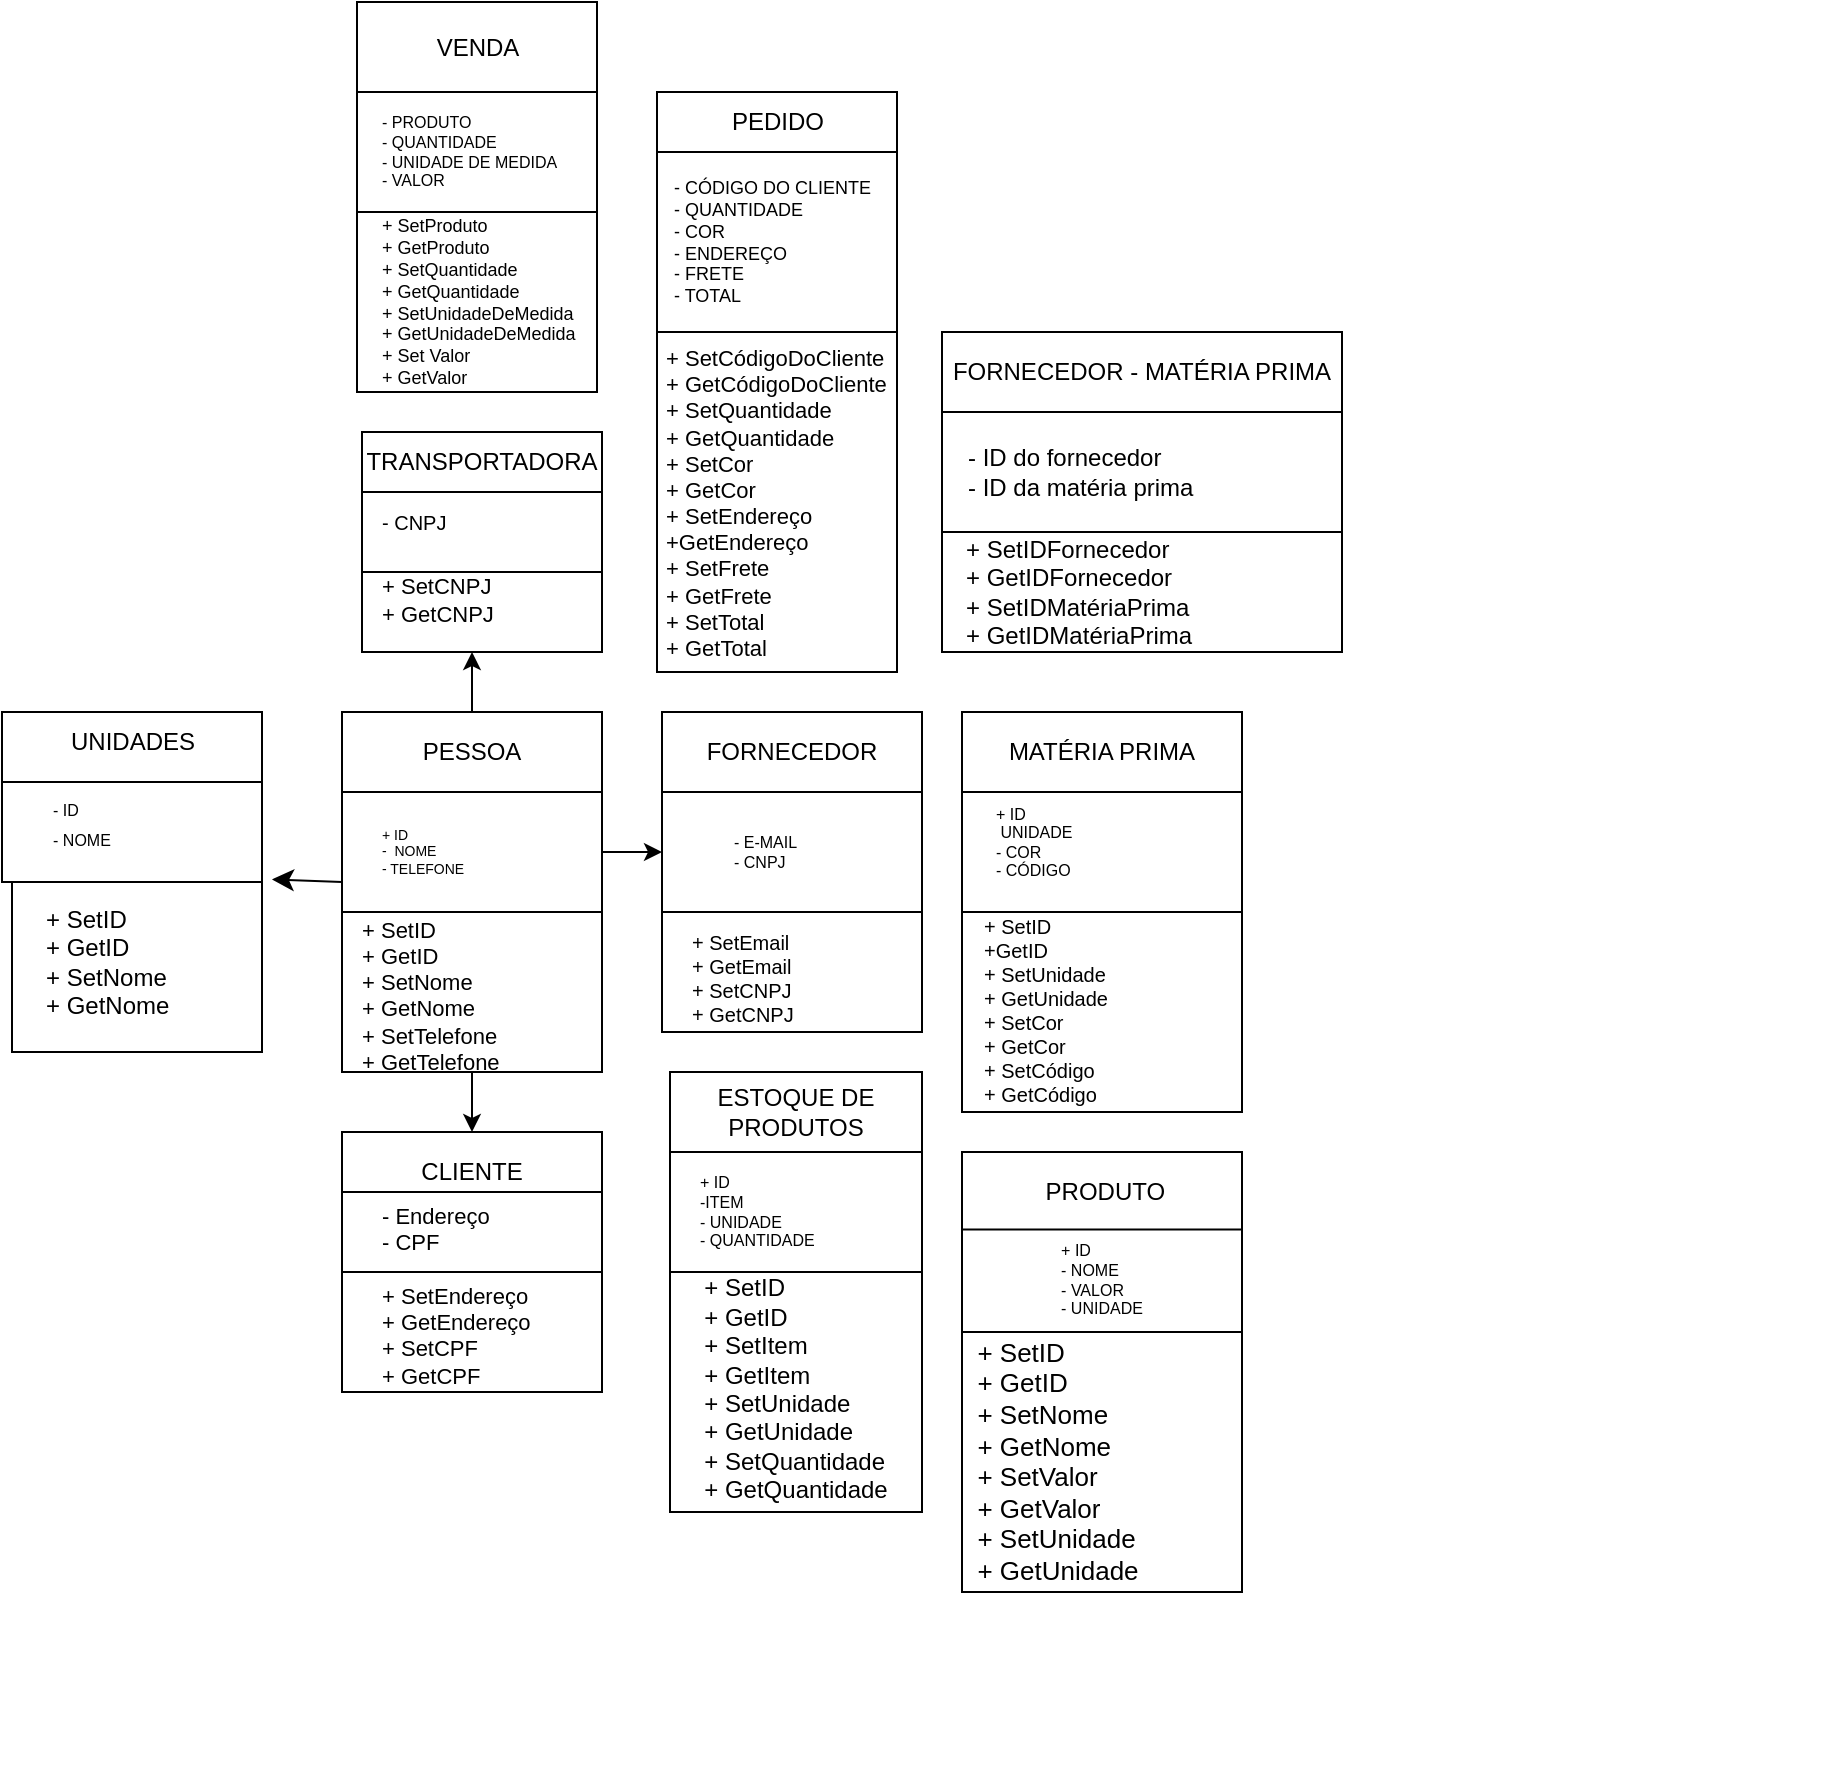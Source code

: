 <mxfile version="24.7.1" type="device" pages="2">
  <diagram name="Página-1" id="2aVtxD48sr5Gl6SGyFz3">
    <mxGraphModel dx="2261" dy="1991" grid="1" gridSize="10" guides="1" tooltips="1" connect="1" arrows="1" fold="1" page="1" pageScale="1" pageWidth="827" pageHeight="1169" math="0" shadow="0">
      <root>
        <mxCell id="0" />
        <mxCell id="1" parent="0" />
        <mxCell id="dLJQcsunNO43MkUtJGml-1" value="CLIENTE" style="rounded=0;whiteSpace=wrap;html=1;" parent="1" vertex="1">
          <mxGeometry x="160" y="230" width="130" height="40" as="geometry" />
        </mxCell>
        <mxCell id="dLJQcsunNO43MkUtJGml-2" value="" style="rounded=0;whiteSpace=wrap;html=1;" parent="1" vertex="1">
          <mxGeometry x="160" y="260" width="130" height="60" as="geometry" />
        </mxCell>
        <mxCell id="dLJQcsunNO43MkUtJGml-4" value="" style="rounded=0;whiteSpace=wrap;html=1;" parent="1" vertex="1">
          <mxGeometry x="160" y="300" width="130" height="60" as="geometry" />
        </mxCell>
        <mxCell id="dLJQcsunNO43MkUtJGml-5" value="&lt;font style=&quot;font-size: 11px;&quot;&gt;- Endereço&lt;/font&gt;&lt;div style=&quot;font-size: 11px;&quot;&gt;&lt;font style=&quot;font-size: 11px;&quot;&gt;- CPF&lt;br style=&quot;font-size: 11px;&quot;&gt;&lt;/font&gt;&lt;div style=&quot;font-size: 11px;&quot;&gt;&lt;br style=&quot;font-size: 11px;&quot;&gt;&lt;/div&gt;&lt;/div&gt;" style="text;html=1;align=left;verticalAlign=middle;whiteSpace=wrap;rounded=0;fontSize=11;" parent="1" vertex="1">
          <mxGeometry x="177.5" y="270" width="60" height="30" as="geometry" />
        </mxCell>
        <mxCell id="F84vp8WfhAVc3F-3w0_t-26" value="" style="edgeStyle=orthogonalEdgeStyle;rounded=0;orthogonalLoop=1;jettySize=auto;html=1;" parent="1" source="F84vp8WfhAVc3F-3w0_t-18" target="F84vp8WfhAVc3F-3w0_t-23" edge="1">
          <mxGeometry relative="1" as="geometry" />
        </mxCell>
        <mxCell id="dLJQcsunNO43MkUtJGml-7" value="PESSOA" style="rounded=0;whiteSpace=wrap;html=1;" parent="1" vertex="1">
          <mxGeometry x="160" y="20" width="130" height="40" as="geometry" />
        </mxCell>
        <mxCell id="dLJQcsunNO43MkUtJGml-22" value="" style="edgeStyle=orthogonalEdgeStyle;rounded=0;orthogonalLoop=1;jettySize=auto;html=1;entryX=0;entryY=0.5;entryDx=0;entryDy=0;" parent="1" source="dLJQcsunNO43MkUtJGml-8" target="dLJQcsunNO43MkUtJGml-18" edge="1">
          <mxGeometry relative="1" as="geometry" />
        </mxCell>
        <mxCell id="2LH1K9SQP6LhRhXrxwPC-3" value="" style="edgeStyle=none;curved=1;rounded=0;orthogonalLoop=1;jettySize=auto;html=1;fontSize=12;startSize=8;endSize=8;exitX=0;exitY=0.75;exitDx=0;exitDy=0;" edge="1" parent="1" source="dLJQcsunNO43MkUtJGml-8">
          <mxGeometry relative="1" as="geometry">
            <mxPoint x="165" y="89.996" as="sourcePoint" />
            <mxPoint x="125" y="103.71" as="targetPoint" />
          </mxGeometry>
        </mxCell>
        <mxCell id="dLJQcsunNO43MkUtJGml-8" value="" style="rounded=0;whiteSpace=wrap;html=1;" parent="1" vertex="1">
          <mxGeometry x="160" y="60" width="130" height="60" as="geometry" />
        </mxCell>
        <mxCell id="dLJQcsunNO43MkUtJGml-13" value="" style="edgeStyle=orthogonalEdgeStyle;rounded=0;orthogonalLoop=1;jettySize=auto;html=1;entryX=0.5;entryY=0;entryDx=0;entryDy=0;" parent="1" source="dLJQcsunNO43MkUtJGml-9" target="dLJQcsunNO43MkUtJGml-1" edge="1">
          <mxGeometry relative="1" as="geometry" />
        </mxCell>
        <mxCell id="dLJQcsunNO43MkUtJGml-9" value="" style="rounded=0;whiteSpace=wrap;html=1;" parent="1" vertex="1">
          <mxGeometry x="160" y="120" width="130" height="80" as="geometry" />
        </mxCell>
        <mxCell id="dLJQcsunNO43MkUtJGml-10" value="&lt;div style=&quot;font-size: 7px;&quot;&gt;&lt;div style=&quot;font-size: 7px;&quot;&gt;&lt;font style=&quot;font-size: 7px;&quot;&gt;+ ID&lt;/font&gt;&lt;/div&gt;&lt;div style=&quot;font-size: 7px;&quot;&gt;&lt;font style=&quot;font-size: 7px;&quot;&gt;-&amp;nbsp; NOME&lt;/font&gt;&lt;/div&gt;&lt;/div&gt;&lt;div style=&quot;font-size: 7px;&quot;&gt;&lt;font style=&quot;font-size: 7px;&quot;&gt;- TELEFONE&lt;/font&gt;&lt;/div&gt;" style="text;html=1;align=left;verticalAlign=middle;whiteSpace=wrap;rounded=0;fontSize=7;" parent="1" vertex="1">
          <mxGeometry x="177.5" y="75" width="60" height="30" as="geometry" />
        </mxCell>
        <mxCell id="dLJQcsunNO43MkUtJGml-14" value="&lt;div style=&quot;font-size: 11px;&quot;&gt;+ SetID&lt;/div&gt;&lt;div style=&quot;font-size: 11px;&quot;&gt;+ GetID&lt;/div&gt;&lt;div style=&quot;font-size: 11px;&quot;&gt;+ SetNome&lt;div&gt;+ GetNome&lt;/div&gt;&lt;div&gt;+ SetTelefone&lt;/div&gt;&lt;div&gt;+ GetTelefone&lt;/div&gt;&lt;div&gt;&lt;br&gt;&lt;/div&gt;&lt;div&gt;&lt;br&gt;&lt;/div&gt;&lt;/div&gt;" style="text;html=1;align=left;verticalAlign=middle;whiteSpace=wrap;rounded=0;fontSize=10;" parent="1" vertex="1">
          <mxGeometry x="167.5" y="160" width="105" height="30" as="geometry" />
        </mxCell>
        <mxCell id="dLJQcsunNO43MkUtJGml-16" value="&lt;div style=&quot;font-size: 11px;&quot;&gt;+ SetEndereço&lt;div&gt;+ GetEndereço&lt;/div&gt;&lt;div&gt;&lt;span style=&quot;background-color: initial;&quot;&gt;+ SetCPF&lt;/span&gt;&lt;/div&gt;&lt;div&gt;&lt;span style=&quot;background-color: initial;&quot;&gt;+ GetCPF&lt;/span&gt;&lt;/div&gt;&lt;div&gt;&lt;br&gt;&lt;/div&gt;&lt;div&gt;&lt;br&gt;&lt;/div&gt;&lt;/div&gt;" style="text;html=1;align=left;verticalAlign=middle;whiteSpace=wrap;rounded=0;fontSize=10;" parent="1" vertex="1">
          <mxGeometry x="177.5" y="330" width="105" height="30" as="geometry" />
        </mxCell>
        <mxCell id="dLJQcsunNO43MkUtJGml-17" value="FORNECEDOR" style="rounded=0;whiteSpace=wrap;html=1;" parent="1" vertex="1">
          <mxGeometry x="320" y="20" width="130" height="40" as="geometry" />
        </mxCell>
        <mxCell id="dLJQcsunNO43MkUtJGml-18" value="" style="rounded=0;whiteSpace=wrap;html=1;" parent="1" vertex="1">
          <mxGeometry x="320" y="60" width="130" height="60" as="geometry" />
        </mxCell>
        <mxCell id="dLJQcsunNO43MkUtJGml-19" value="" style="rounded=0;whiteSpace=wrap;html=1;" parent="1" vertex="1">
          <mxGeometry x="320" y="120" width="130" height="60" as="geometry" />
        </mxCell>
        <mxCell id="dLJQcsunNO43MkUtJGml-23" value="&lt;div&gt;&lt;br&gt;&lt;/div&gt;&lt;div&gt;&lt;span style=&quot;background-color: initial;&quot;&gt;- E-MAIL&lt;/span&gt;&lt;br&gt;&lt;/div&gt;&lt;div&gt;- CNPJ&lt;br&gt;&lt;div style=&quot;font-size: 8px;&quot;&gt;&lt;br style=&quot;font-size: 8px;&quot;&gt;&lt;/div&gt;&lt;/div&gt;" style="text;html=1;align=left;verticalAlign=middle;whiteSpace=wrap;rounded=0;fontSize=8;" parent="1" vertex="1">
          <mxGeometry x="354" y="75" width="60" height="30" as="geometry" />
        </mxCell>
        <mxCell id="dLJQcsunNO43MkUtJGml-24" value="&lt;div style=&quot;font-size: 10px;&quot;&gt;+ SetEmail&lt;div&gt;+ GetEmail&lt;/div&gt;&lt;div&gt;&lt;span style=&quot;background-color: initial;&quot;&gt;+ SetCNPJ&lt;/span&gt;&lt;/div&gt;&lt;div&gt;&lt;span style=&quot;background-color: initial;&quot;&gt;+ GetCNPJ&lt;/span&gt;&lt;/div&gt;&lt;div&gt;&lt;br&gt;&lt;/div&gt;&lt;div&gt;&lt;br&gt;&lt;/div&gt;&lt;/div&gt;" style="text;html=1;align=left;verticalAlign=middle;whiteSpace=wrap;rounded=0;fontSize=10;" parent="1" vertex="1">
          <mxGeometry x="332.5" y="150" width="105" height="30" as="geometry" />
        </mxCell>
        <mxCell id="dLJQcsunNO43MkUtJGml-26" value="MATÉRIA PRIMA" style="rounded=0;whiteSpace=wrap;html=1;" parent="1" vertex="1">
          <mxGeometry x="470" y="20" width="140" height="40" as="geometry" />
        </mxCell>
        <mxCell id="dLJQcsunNO43MkUtJGml-27" value="" style="rounded=0;whiteSpace=wrap;html=1;" parent="1" vertex="1">
          <mxGeometry x="470" y="60" width="140" height="60" as="geometry" />
        </mxCell>
        <mxCell id="dLJQcsunNO43MkUtJGml-28" value="" style="rounded=0;whiteSpace=wrap;html=1;" parent="1" vertex="1">
          <mxGeometry x="470" y="120" width="140" height="100" as="geometry" />
        </mxCell>
        <mxCell id="dLJQcsunNO43MkUtJGml-30" value="+ ID&lt;div&gt;&amp;nbsp;UNIDADE&lt;div&gt;- COR&lt;/div&gt;&lt;div&gt;- CÓDIGO&lt;br&gt;&lt;div style=&quot;font-size: 8px;&quot;&gt;&lt;br style=&quot;font-size: 8px;&quot;&gt;&lt;/div&gt;&lt;/div&gt;&lt;/div&gt;" style="text;html=1;align=left;verticalAlign=middle;whiteSpace=wrap;rounded=0;fontSize=8;" parent="1" vertex="1">
          <mxGeometry x="485" y="75" width="60" height="30" as="geometry" />
        </mxCell>
        <mxCell id="dLJQcsunNO43MkUtJGml-31" value="&lt;div style=&quot;&quot;&gt;+ SetID&lt;/div&gt;&lt;div style=&quot;&quot;&gt;+GetID&lt;/div&gt;&lt;div style=&quot;&quot;&gt;+ SetUnidade&lt;div style=&quot;&quot;&gt;+ GetUnidade&lt;/div&gt;&lt;div style=&quot;&quot;&gt;&lt;span style=&quot;background-color: initial;&quot;&gt;+ SetCor&lt;/span&gt;&lt;/div&gt;&lt;div style=&quot;&quot;&gt;&lt;span style=&quot;background-color: initial;&quot;&gt;+ GetCor&lt;/span&gt;&lt;/div&gt;&lt;div style=&quot;&quot;&gt;&lt;span style=&quot;background-color: initial;&quot;&gt;+ SetCódigo&lt;/span&gt;&lt;/div&gt;&lt;div style=&quot;&quot;&gt;&lt;span style=&quot;background-color: initial;&quot;&gt;+ GetCódigo&lt;/span&gt;&lt;/div&gt;&lt;div style=&quot;&quot;&gt;&lt;br style=&quot;&quot;&gt;&lt;/div&gt;&lt;/div&gt;" style="text;html=1;align=left;verticalAlign=middle;whiteSpace=wrap;rounded=0;fontSize=10;" parent="1" vertex="1">
          <mxGeometry x="478.75" y="165" width="122.5" height="20" as="geometry" />
        </mxCell>
        <mxCell id="dLJQcsunNO43MkUtJGml-32" value="ESTOQUE DE PRODUTOS" style="rounded=0;whiteSpace=wrap;html=1;" parent="1" vertex="1">
          <mxGeometry x="324" y="200" width="126" height="40" as="geometry" />
        </mxCell>
        <mxCell id="dLJQcsunNO43MkUtJGml-34" value="" style="rounded=0;whiteSpace=wrap;html=1;" parent="1" vertex="1">
          <mxGeometry x="324" y="240" width="126" height="60" as="geometry" />
        </mxCell>
        <mxCell id="dLJQcsunNO43MkUtJGml-36" value="&lt;div style=&quot;&quot;&gt;&lt;font style=&quot;font-size: 8px;&quot;&gt;+ ID&lt;/font&gt;&lt;/div&gt;&lt;div style=&quot;&quot;&gt;&lt;font style=&quot;font-size: 8px;&quot;&gt;-&lt;span style=&quot;background-color: initial;&quot;&gt;ITEM&lt;/span&gt;&lt;/font&gt;&lt;/div&gt;&lt;div style=&quot;&quot;&gt;&lt;font style=&quot;font-size: 8px;&quot;&gt;-&lt;span style=&quot;background-color: initial;&quot;&gt;&amp;nbsp;UNIDADE&lt;/span&gt;&lt;/font&gt;&lt;/div&gt;&lt;div style=&quot;&quot;&gt;&lt;div style=&quot;&quot;&gt;&lt;font style=&quot;font-size: 8px;&quot;&gt;- QUANTIDADE&lt;/font&gt;&lt;/div&gt;&lt;/div&gt;" style="text;html=1;align=left;verticalAlign=middle;whiteSpace=wrap;rounded=0;fontSize=8;" parent="1" vertex="1">
          <mxGeometry x="337" y="201.25" width="64" height="137.5" as="geometry" />
        </mxCell>
        <mxCell id="dLJQcsunNO43MkUtJGml-37" value="&lt;div style=&quot;text-align: left;&quot;&gt;&lt;br&gt;&lt;/div&gt;" style="rounded=0;whiteSpace=wrap;html=1;" parent="1" vertex="1">
          <mxGeometry x="324" y="300" width="126" height="120" as="geometry" />
        </mxCell>
        <mxCell id="9ucrw6PBnXJ4YIovf_b4-1" value="&amp;nbsp;PRODUTO" style="rounded=0;whiteSpace=wrap;html=1;" parent="1" vertex="1">
          <mxGeometry x="470" y="240" width="140" height="40" as="geometry" />
        </mxCell>
        <mxCell id="9ucrw6PBnXJ4YIovf_b4-2" value="&lt;div style=&quot;font-size: 8px; text-align: left;&quot;&gt;+ ID&lt;/div&gt;&lt;div style=&quot;font-size: 8px; text-align: left;&quot;&gt;- NOME&lt;/div&gt;&lt;div style=&quot;font-size: 8px; text-align: left;&quot;&gt;-&lt;span style=&quot;background-color: initial;&quot;&gt;&amp;nbsp;VALOR&lt;/span&gt;&lt;/div&gt;&lt;div style=&quot;font-size: 8px; text-align: left;&quot;&gt;- UNIDADE&lt;/div&gt;" style="rounded=0;whiteSpace=wrap;html=1;" parent="1" vertex="1">
          <mxGeometry x="470" y="278.75" width="140" height="51.25" as="geometry" />
        </mxCell>
        <mxCell id="9ucrw6PBnXJ4YIovf_b4-3" value="&lt;div style=&quot;forced-color-adjust: none;&quot;&gt;&lt;br&gt;&lt;/div&gt;" style="rounded=0;whiteSpace=wrap;html=1;align=left;" parent="1" vertex="1">
          <mxGeometry x="760" y="380" width="140" as="geometry" />
        </mxCell>
        <mxCell id="9ucrw6PBnXJ4YIovf_b4-4" value="" style="rounded=0;whiteSpace=wrap;html=1;" parent="1" vertex="1">
          <mxGeometry x="470" y="330" width="140" height="130" as="geometry" />
        </mxCell>
        <mxCell id="9ucrw6PBnXJ4YIovf_b4-5" value="&lt;div style=&quot;text-align: left;&quot;&gt;&lt;br&gt;&lt;/div&gt;" style="text;html=1;align=center;verticalAlign=middle;whiteSpace=wrap;rounded=0;" parent="1" vertex="1">
          <mxGeometry x="750" y="330" width="70" height="30" as="geometry" />
        </mxCell>
        <mxCell id="F84vp8WfhAVc3F-3w0_t-1" value="" style="rounded=0;whiteSpace=wrap;html=1;" parent="1" vertex="1">
          <mxGeometry x="-10" y="20" width="130" height="40" as="geometry" />
        </mxCell>
        <mxCell id="F84vp8WfhAVc3F-3w0_t-2" value="&lt;font style=&quot;vertical-align: inherit;&quot;&gt;&lt;font style=&quot;vertical-align: inherit;&quot;&gt;&lt;font style=&quot;vertical-align: inherit;&quot;&gt;&lt;font style=&quot;vertical-align: inherit;&quot;&gt;UNIDADES&lt;/font&gt;&lt;/font&gt;&lt;/font&gt;&lt;/font&gt;" style="text;html=1;align=center;verticalAlign=middle;resizable=0;points=[];autosize=1;strokeColor=none;fillColor=none;" parent="1" vertex="1">
          <mxGeometry x="10" y="20" width="90" height="30" as="geometry" />
        </mxCell>
        <mxCell id="F84vp8WfhAVc3F-3w0_t-44" value="" style="edgeStyle=orthogonalEdgeStyle;rounded=0;orthogonalLoop=1;jettySize=auto;html=1;" parent="1" source="F84vp8WfhAVc3F-3w0_t-3" target="F84vp8WfhAVc3F-3w0_t-6" edge="1">
          <mxGeometry relative="1" as="geometry" />
        </mxCell>
        <mxCell id="F84vp8WfhAVc3F-3w0_t-3" value="" style="rounded=0;whiteSpace=wrap;html=1;" parent="1" vertex="1">
          <mxGeometry x="-10" y="55" width="130" height="50" as="geometry" />
        </mxCell>
        <mxCell id="F84vp8WfhAVc3F-3w0_t-4" value="&lt;div style=&quot;text-align: left;&quot;&gt;&lt;span style=&quot;font-size: 8px; background-color: initial;&quot;&gt;- ID&lt;/span&gt;&lt;/div&gt;&lt;div style=&quot;text-align: left;&quot;&gt;&lt;span style=&quot;background-color: initial; font-size: 8px;&quot;&gt;- NOME&lt;/span&gt;&lt;/div&gt;" style="text;html=1;align=center;verticalAlign=middle;whiteSpace=wrap;rounded=0;" parent="1" vertex="1">
          <mxGeometry y="60" width="60" height="30" as="geometry" />
        </mxCell>
        <mxCell id="F84vp8WfhAVc3F-3w0_t-5" value="" style="rounded=0;whiteSpace=wrap;html=1;direction=south;" parent="1" vertex="1">
          <mxGeometry x="-5" y="105" width="125" height="85" as="geometry" />
        </mxCell>
        <mxCell id="F84vp8WfhAVc3F-3w0_t-6" value="+ SetID&lt;div&gt;+ GetID&lt;/div&gt;&lt;div&gt;+ SetNome&lt;div&gt;+ GetNome&lt;/div&gt;&lt;/div&gt;" style="text;html=1;align=left;verticalAlign=middle;whiteSpace=wrap;rounded=0;" parent="1" vertex="1">
          <mxGeometry x="10" y="130" width="90" height="30" as="geometry" />
        </mxCell>
        <mxCell id="F84vp8WfhAVc3F-3w0_t-7" value="VENDA" style="rounded=0;whiteSpace=wrap;html=1;" parent="1" vertex="1">
          <mxGeometry x="167.5" y="-335" width="120" height="45" as="geometry" />
        </mxCell>
        <mxCell id="F84vp8WfhAVc3F-3w0_t-8" value="" style="rounded=0;whiteSpace=wrap;html=1;" parent="1" vertex="1">
          <mxGeometry x="167.5" y="-290" width="120" height="60" as="geometry" />
        </mxCell>
        <mxCell id="F84vp8WfhAVc3F-3w0_t-9" value="&lt;font style=&quot;font-size: 8px;&quot;&gt;- PRODUTO&lt;/font&gt;&lt;div style=&quot;font-size: 8px;&quot;&gt;&lt;font style=&quot;font-size: 8px;&quot;&gt;- QUANTIDADE&lt;/font&gt;&lt;/div&gt;&lt;div style=&quot;font-size: 8px;&quot;&gt;&lt;font style=&quot;font-size: 8px;&quot;&gt;- UNIDADE DE MEDIDA&lt;/font&gt;&lt;/div&gt;&lt;div style=&quot;font-size: 8px;&quot;&gt;&lt;font style=&quot;font-size: 8px;&quot;&gt;- VALOR&lt;/font&gt;&lt;/div&gt;" style="text;html=1;align=left;verticalAlign=middle;whiteSpace=wrap;rounded=0;fontSize=8;" parent="1" vertex="1">
          <mxGeometry x="177.5" y="-275" width="90" height="30" as="geometry" />
        </mxCell>
        <mxCell id="F84vp8WfhAVc3F-3w0_t-10" value="" style="rounded=0;whiteSpace=wrap;html=1;" parent="1" vertex="1">
          <mxGeometry x="167.5" y="-230" width="120" height="90" as="geometry" />
        </mxCell>
        <mxCell id="F84vp8WfhAVc3F-3w0_t-11" value="&lt;font style=&quot;font-size: 9px;&quot;&gt;+ SetProduto&lt;/font&gt;&lt;div style=&quot;font-size: 9px;&quot;&gt;&lt;font style=&quot;font-size: 9px;&quot;&gt;+ GetProduto&lt;/font&gt;&lt;/div&gt;&lt;div style=&quot;font-size: 9px;&quot;&gt;&lt;font style=&quot;font-size: 9px;&quot;&gt;+ SetQuantidade&lt;/font&gt;&lt;/div&gt;&lt;div style=&quot;font-size: 9px;&quot;&gt;&lt;font style=&quot;font-size: 9px;&quot;&gt;+ GetQuantidade&lt;/font&gt;&lt;/div&gt;&lt;div style=&quot;font-size: 9px;&quot;&gt;&lt;font style=&quot;font-size: 9px;&quot;&gt;+ SetUnidadeDeMedida&lt;/font&gt;&lt;/div&gt;&lt;div style=&quot;font-size: 9px;&quot;&gt;&lt;font style=&quot;font-size: 9px;&quot;&gt;+ GetUnidadeDeMedida&lt;/font&gt;&lt;/div&gt;&lt;div style=&quot;font-size: 9px;&quot;&gt;&lt;font style=&quot;font-size: 9px;&quot;&gt;+ Set Valor&lt;/font&gt;&lt;/div&gt;&lt;div style=&quot;font-size: 9px;&quot;&gt;&lt;font style=&quot;font-size: 9px;&quot;&gt;+ GetValor&lt;/font&gt;&lt;/div&gt;" style="text;html=1;align=left;verticalAlign=middle;whiteSpace=wrap;rounded=0;fontSize=9;" parent="1" vertex="1">
          <mxGeometry x="177.5" y="-190" width="105" height="10" as="geometry" />
        </mxCell>
        <mxCell id="F84vp8WfhAVc3F-3w0_t-23" value="" style="rounded=0;whiteSpace=wrap;html=1;" parent="1" vertex="1">
          <mxGeometry x="170" y="-90" width="120" height="40" as="geometry" />
        </mxCell>
        <mxCell id="F84vp8WfhAVc3F-3w0_t-24" value="" style="rounded=0;whiteSpace=wrap;html=1;" parent="1" vertex="1">
          <mxGeometry x="170" y="-120" width="120" height="30" as="geometry" />
        </mxCell>
        <mxCell id="F84vp8WfhAVc3F-3w0_t-25" value="TRANSPORTADORA" style="text;html=1;align=center;verticalAlign=middle;whiteSpace=wrap;rounded=0;" parent="1" vertex="1">
          <mxGeometry x="200" y="-120" width="60" height="30" as="geometry" />
        </mxCell>
        <mxCell id="F84vp8WfhAVc3F-3w0_t-27" value="" style="edgeStyle=orthogonalEdgeStyle;rounded=0;orthogonalLoop=1;jettySize=auto;html=1;" parent="1" source="dLJQcsunNO43MkUtJGml-7" target="F84vp8WfhAVc3F-3w0_t-18" edge="1">
          <mxGeometry relative="1" as="geometry">
            <mxPoint x="225" y="20" as="sourcePoint" />
            <mxPoint x="230" y="-80" as="targetPoint" />
            <Array as="points">
              <mxPoint x="225" y="-10" />
              <mxPoint x="225" y="-10" />
            </Array>
          </mxGeometry>
        </mxCell>
        <mxCell id="F84vp8WfhAVc3F-3w0_t-18" value="" style="rounded=0;whiteSpace=wrap;html=1;" parent="1" vertex="1">
          <mxGeometry x="170" y="-50" width="120" height="40" as="geometry" />
        </mxCell>
        <mxCell id="F84vp8WfhAVc3F-3w0_t-28" value="- CNPJ" style="text;html=1;align=left;verticalAlign=middle;whiteSpace=wrap;rounded=0;fontSize=10;" parent="1" vertex="1">
          <mxGeometry x="177.5" y="-90" width="170" height="30" as="geometry" />
        </mxCell>
        <mxCell id="F84vp8WfhAVc3F-3w0_t-30" value="&lt;font style=&quot;font-size: 11px;&quot;&gt;+ SetCNPJ&lt;/font&gt;&lt;div style=&quot;font-size: 11px;&quot;&gt;&lt;font style=&quot;font-size: 11px;&quot;&gt;+ GetCNPJ&lt;/font&gt;&lt;/div&gt;&lt;div style=&quot;font-size: 11px;&quot;&gt;&lt;br&gt;&lt;/div&gt;" style="text;html=1;align=left;verticalAlign=middle;whiteSpace=wrap;rounded=0;" parent="1" vertex="1">
          <mxGeometry x="177.5" y="-40" width="95" height="20" as="geometry" />
        </mxCell>
        <mxCell id="F84vp8WfhAVc3F-3w0_t-31" value="PEDIDO" style="rounded=0;whiteSpace=wrap;html=1;" parent="1" vertex="1">
          <mxGeometry x="317.5" y="-290" width="120" height="30" as="geometry" />
        </mxCell>
        <mxCell id="F84vp8WfhAVc3F-3w0_t-32" value="" style="rounded=0;whiteSpace=wrap;html=1;" parent="1" vertex="1">
          <mxGeometry x="317.5" y="-260" width="120" height="90" as="geometry" />
        </mxCell>
        <mxCell id="F84vp8WfhAVc3F-3w0_t-33" value="- CÓDIGO DO CLIENTE&lt;div style=&quot;font-size: 9px;&quot;&gt;- QUANTIDADE&lt;/div&gt;&lt;div style=&quot;font-size: 9px;&quot;&gt;- COR&lt;/div&gt;&lt;div style=&quot;font-size: 9px;&quot;&gt;- ENDEREÇO&lt;/div&gt;&lt;div style=&quot;font-size: 9px;&quot;&gt;- FRETE&lt;/div&gt;&lt;div style=&quot;font-size: 9px;&quot;&gt;- TOTAL&lt;/div&gt;" style="text;html=1;align=left;verticalAlign=middle;whiteSpace=wrap;rounded=0;fontSize=9;" parent="1" vertex="1">
          <mxGeometry x="324" y="-230" width="200" height="30" as="geometry" />
        </mxCell>
        <mxCell id="F84vp8WfhAVc3F-3w0_t-35" value="" style="rounded=0;whiteSpace=wrap;html=1;" parent="1" vertex="1">
          <mxGeometry x="317.5" y="-170" width="120" height="170" as="geometry" />
        </mxCell>
        <mxCell id="F84vp8WfhAVc3F-3w0_t-36" value="&lt;font style=&quot;font-size: 11px;&quot;&gt;+ SetCódigoDoCliente&lt;/font&gt;&lt;div style=&quot;font-size: 11px;&quot;&gt;&lt;font style=&quot;font-size: 11px;&quot;&gt;+ GetCódigoDoCliente&lt;/font&gt;&lt;/div&gt;&lt;div style=&quot;font-size: 11px;&quot;&gt;&lt;font style=&quot;font-size: 11px;&quot;&gt;+ SetQuantidade&lt;/font&gt;&lt;/div&gt;&lt;div style=&quot;font-size: 11px;&quot;&gt;&lt;font style=&quot;font-size: 11px;&quot;&gt;+ GetQuantidade&lt;/font&gt;&lt;/div&gt;&lt;div style=&quot;font-size: 11px;&quot;&gt;&lt;font style=&quot;font-size: 11px;&quot;&gt;+ SetCor&lt;/font&gt;&lt;/div&gt;&lt;div style=&quot;font-size: 11px;&quot;&gt;&lt;font style=&quot;font-size: 11px;&quot;&gt;+ GetCor&lt;/font&gt;&lt;/div&gt;&lt;div style=&quot;font-size: 11px;&quot;&gt;&lt;font style=&quot;font-size: 11px;&quot;&gt;+ SetEndereço&lt;/font&gt;&lt;/div&gt;&lt;div style=&quot;font-size: 11px;&quot;&gt;&lt;font style=&quot;font-size: 11px;&quot;&gt;+GetEndereço&lt;/font&gt;&lt;/div&gt;&lt;div style=&quot;font-size: 11px;&quot;&gt;&lt;font style=&quot;font-size: 11px;&quot;&gt;+ SetFrete&lt;/font&gt;&lt;/div&gt;&lt;div style=&quot;font-size: 11px;&quot;&gt;&lt;font style=&quot;font-size: 11px;&quot;&gt;+ GetFrete&lt;/font&gt;&lt;/div&gt;&lt;div style=&quot;font-size: 11px;&quot;&gt;&lt;font style=&quot;font-size: 11px;&quot;&gt;+ SetTotal&lt;/font&gt;&lt;/div&gt;&lt;div style=&quot;font-size: 11px;&quot;&gt;&lt;font style=&quot;font-size: 11px;&quot;&gt;+ GetTotal&lt;/font&gt;&lt;/div&gt;" style="text;html=1;align=left;verticalAlign=middle;whiteSpace=wrap;rounded=0;" parent="1" vertex="1">
          <mxGeometry x="320" y="-100" width="130" height="30" as="geometry" />
        </mxCell>
        <mxCell id="F84vp8WfhAVc3F-3w0_t-40" value="&#xa;&lt;font style=&quot;forced-color-adjust: none; font-size: 12px;&quot;&gt;&lt;div style=&quot;forced-color-adjust: none; text-align: left;&quot;&gt;&lt;span style=&quot;forced-color-adjust: none; background-color: initial;&quot;&gt;&lt;br class=&quot;Apple-interchange-newline&quot;&gt;+ SetID&lt;/span&gt;&lt;/div&gt;&lt;div style=&quot;forced-color-adjust: none; text-align: left;&quot;&gt;&lt;span style=&quot;forced-color-adjust: none; background-color: initial;&quot;&gt;+ GetID&lt;/span&gt;&lt;/div&gt;&lt;div style=&quot;forced-color-adjust: none; text-align: left;&quot;&gt;&lt;span style=&quot;forced-color-adjust: none; background-color: initial;&quot;&gt;+ SetItem&lt;/span&gt;&lt;/div&gt;&lt;/font&gt;&lt;div style=&quot;forced-color-adjust: none; text-align: left;&quot;&gt;&lt;font style=&quot;forced-color-adjust: none; font-size: 12px;&quot;&gt;+ GetItem&lt;/font&gt;&lt;/div&gt;&lt;div style=&quot;forced-color-adjust: none; text-align: left;&quot;&gt;&lt;font style=&quot;forced-color-adjust: none; font-size: 12px;&quot;&gt;+ SetUnidade&lt;/font&gt;&lt;/div&gt;&lt;div style=&quot;forced-color-adjust: none; text-align: left;&quot;&gt;&lt;font style=&quot;forced-color-adjust: none; font-size: 12px;&quot;&gt;+ GetUnidade&lt;/font&gt;&lt;/div&gt;&lt;div style=&quot;forced-color-adjust: none; text-align: left;&quot;&gt;&lt;font style=&quot;forced-color-adjust: none; font-size: 12px;&quot;&gt;+ SetQuantidade&lt;/font&gt;&lt;/div&gt;&lt;div style=&quot;forced-color-adjust: none; text-align: left;&quot;&gt;&lt;font style=&quot;forced-color-adjust: none; font-size: 12px;&quot;&gt;+ GetQuantidade&lt;/font&gt;&lt;/div&gt;&lt;div style=&quot;forced-color-adjust: none; text-align: left;&quot;&gt;&lt;font style=&quot;forced-color-adjust: none; font-size: 12px;&quot;&gt;&lt;br style=&quot;forced-color-adjust: none;&quot;&gt;&lt;/font&gt;&lt;/div&gt;&lt;div style=&quot;forced-color-adjust: none;&quot;&gt;&lt;div style=&quot;forced-color-adjust: none; text-align: left;&quot;&gt;&lt;br style=&quot;forced-color-adjust: none;&quot;&gt;&lt;/div&gt;&lt;div style=&quot;forced-color-adjust: none; text-align: left;&quot;&gt;&lt;br style=&quot;forced-color-adjust: none; color: rgb(0, 0, 0); font-family: Helvetica; font-size: 12px; font-style: normal; font-variant-ligatures: normal; font-variant-caps: normal; font-weight: 400; letter-spacing: normal; orphans: 2; text-align: left; text-indent: 0px; text-transform: none; widows: 2; word-spacing: 0px; -webkit-text-stroke-width: 0px; white-space: normal; background-color: rgb(251, 251, 251); text-decoration-thickness: initial; text-decoration-style: initial; text-decoration-color: initial;&quot;&gt;&#xa;&#xa;&lt;/div&gt;&lt;/div&gt;" style="text;html=1;align=center;verticalAlign=middle;whiteSpace=wrap;rounded=0;" parent="1" vertex="1">
          <mxGeometry x="337" y="365" width="100" height="30" as="geometry" />
        </mxCell>
        <mxCell id="F84vp8WfhAVc3F-3w0_t-43" value="&lt;font style=&quot;font-size: 13px;&quot;&gt;&lt;br style=&quot;&quot;&gt;&lt;/font&gt;&lt;div style=&quot;forced-color-adjust: none; text-align: left; font-size: 13px;&quot;&gt;&lt;span style=&quot;forced-color-adjust: none; background-color: initial;&quot;&gt;&lt;font style=&quot;font-size: 13px;&quot;&gt;+ SetID&lt;/font&gt;&lt;/span&gt;&lt;/div&gt;&lt;div style=&quot;forced-color-adjust: none; text-align: left; font-size: 13px;&quot;&gt;&lt;span style=&quot;forced-color-adjust: none; background-color: initial;&quot;&gt;&lt;font style=&quot;font-size: 13px;&quot;&gt;+ GetID&lt;/font&gt;&lt;/span&gt;&lt;/div&gt;&lt;div style=&quot;forced-color-adjust: none; text-align: left; font-size: 13px;&quot;&gt;&lt;span style=&quot;forced-color-adjust: none; background-color: initial;&quot;&gt;&lt;font style=&quot;font-size: 13px;&quot;&gt;+ SetNome&lt;/font&gt;&lt;/span&gt;&lt;/div&gt;&lt;div style=&quot;forced-color-adjust: none; text-align: left; font-size: 13px;&quot;&gt;&lt;font style=&quot;forced-color-adjust: none; font-size: 13px;&quot;&gt;+ GetNome&lt;/font&gt;&lt;/div&gt;&lt;div style=&quot;forced-color-adjust: none; text-align: left; font-size: 13px;&quot;&gt;&lt;font style=&quot;forced-color-adjust: none; font-size: 13px;&quot;&gt;+ SetValor&lt;/font&gt;&lt;/div&gt;&lt;div style=&quot;forced-color-adjust: none; text-align: left; font-size: 13px;&quot;&gt;&lt;font style=&quot;forced-color-adjust: none; font-size: 13px;&quot;&gt;+ GetValor&lt;/font&gt;&lt;/div&gt;&lt;div style=&quot;forced-color-adjust: none; text-align: left; font-size: 13px;&quot;&gt;&lt;font style=&quot;forced-color-adjust: none; font-size: 13px;&quot;&gt;+ SetUnidade&lt;/font&gt;&lt;/div&gt;&lt;div style=&quot;forced-color-adjust: none; text-align: left; font-size: 13px;&quot;&gt;&lt;font style=&quot;forced-color-adjust: none; font-size: 13px;&quot;&gt;+ GetUnidade&lt;/font&gt;&lt;/div&gt;&lt;div style=&quot;forced-color-adjust: none; text-align: left; font-size: 13px;&quot;&gt;&lt;font style=&quot;font-size: 13px;&quot;&gt;&lt;br style=&quot;&quot;&gt;&lt;/font&gt;&lt;/div&gt;&lt;div style=&quot;forced-color-adjust: none; text-align: left; font-size: 13px;&quot;&gt;&lt;font style=&quot;forced-color-adjust: none; font-size: 13px;&quot;&gt;&lt;br style=&quot;forced-color-adjust: none;&quot;&gt;&lt;/font&gt;&lt;/div&gt;&lt;div style=&quot;forced-color-adjust: none; font-size: 13px;&quot;&gt;&lt;div style=&quot;forced-color-adjust: none; text-align: left;&quot;&gt;&lt;span style=&quot;forced-color-adjust: none;&quot;&gt;&lt;font style=&quot;font-size: 13px;&quot;&gt;&lt;br style=&quot;forced-color-adjust: none;&quot;&gt;&lt;/font&gt;&lt;/span&gt;&lt;/div&gt;&lt;div style=&quot;forced-color-adjust: none; text-align: left;&quot;&gt;&lt;font style=&quot;font-size: 13px;&quot;&gt;&lt;br style=&quot;forced-color-adjust: none; color: rgb(0, 0, 0); font-family: Helvetica; font-style: normal; font-variant-ligatures: normal; font-variant-caps: normal; font-weight: 400; letter-spacing: normal; orphans: 2; text-align: left; text-indent: 0px; text-transform: none; widows: 2; word-spacing: 0px; -webkit-text-stroke-width: 0px; white-space: normal; background-color: rgb(251, 251, 251); text-decoration-thickness: initial; text-decoration-style: initial; text-decoration-color: initial;&quot;&gt;&lt;br style=&quot;&quot;&gt;&lt;/font&gt;&lt;br style=&quot;font-size: 14px;&quot;&gt;&lt;/div&gt;&lt;/div&gt;" style="text;html=1;align=center;verticalAlign=middle;whiteSpace=wrap;rounded=0;fontSize=14;" parent="1" vertex="1">
          <mxGeometry x="332.5" y="350" width="370" height="165" as="geometry" />
        </mxCell>
        <mxCell id="F84vp8WfhAVc3F-3w0_t-45" value="FORNECEDOR - MATÉRIA PRIMA" style="rounded=0;whiteSpace=wrap;html=1;" parent="1" vertex="1">
          <mxGeometry x="460" y="-170" width="200" height="40" as="geometry" />
        </mxCell>
        <mxCell id="F84vp8WfhAVc3F-3w0_t-46" value="" style="rounded=0;whiteSpace=wrap;html=1;" parent="1" vertex="1">
          <mxGeometry x="460" y="-130" width="200" height="60" as="geometry" />
        </mxCell>
        <mxCell id="F84vp8WfhAVc3F-3w0_t-48" value="- ID do fornecedor&lt;div&gt;- ID da matéria prima&lt;/div&gt;" style="text;html=1;align=left;verticalAlign=middle;whiteSpace=wrap;rounded=0;" parent="1" vertex="1">
          <mxGeometry x="471.25" y="-115" width="130" height="30" as="geometry" />
        </mxCell>
        <mxCell id="F84vp8WfhAVc3F-3w0_t-51" value="" style="rounded=0;whiteSpace=wrap;html=1;" parent="1" vertex="1">
          <mxGeometry x="460" y="-70" width="200" height="60" as="geometry" />
        </mxCell>
        <mxCell id="F84vp8WfhAVc3F-3w0_t-52" value="+ SetIDFornecedor&lt;div&gt;+ GetIDFornecedor&lt;/div&gt;&lt;div&gt;+ SetIDMatériaPrima&lt;/div&gt;&lt;div&gt;+ GetIDMatériaPrima&lt;/div&gt;" style="text;html=1;align=left;verticalAlign=middle;whiteSpace=wrap;rounded=0;" parent="1" vertex="1">
          <mxGeometry x="470" y="-55" width="120" height="30" as="geometry" />
        </mxCell>
      </root>
    </mxGraphModel>
  </diagram>
  <diagram id="e3HlyNWnqQCkwfhf3iph" name="Página-2">
    <mxGraphModel dx="2261" dy="782" grid="1" gridSize="10" guides="1" tooltips="1" connect="1" arrows="1" fold="1" page="1" pageScale="1" pageWidth="827" pageHeight="1169" math="0" shadow="0">
      <root>
        <mxCell id="0" />
        <mxCell id="1" parent="0" />
        <mxCell id="jNeFW_bh4l8ylrRAA0Kt-18" style="edgeStyle=orthogonalEdgeStyle;rounded=0;orthogonalLoop=1;jettySize=auto;html=1;entryX=0.5;entryY=1;entryDx=0;entryDy=0;" edge="1" parent="1" source="p8UNvTGQMj9VgUIup3GQ-1" target="jNeFW_bh4l8ylrRAA0Kt-10">
          <mxGeometry relative="1" as="geometry">
            <mxPoint x="425" y="220" as="targetPoint" />
          </mxGeometry>
        </mxCell>
        <mxCell id="p8UNvTGQMj9VgUIup3GQ-1" value="CONTROLE" style="rounded=0;whiteSpace=wrap;html=1;" parent="1" vertex="1">
          <mxGeometry x="350" y="270" width="150" height="30" as="geometry" />
        </mxCell>
        <mxCell id="2-ZAsd0Yuz0QNjqTjQAN-8" value="" style="edgeStyle=orthogonalEdgeStyle;rounded=0;orthogonalLoop=1;jettySize=auto;html=1;entryX=0.5;entryY=0;entryDx=0;entryDy=0;" edge="1" parent="1" source="p8UNvTGQMj9VgUIup3GQ-2" target="2-ZAsd0Yuz0QNjqTjQAN-6">
          <mxGeometry relative="1" as="geometry">
            <Array as="points">
              <mxPoint x="426" y="400" />
              <mxPoint x="426" y="400" />
            </Array>
          </mxGeometry>
        </mxCell>
        <mxCell id="jNeFW_bh4l8ylrRAA0Kt-19" value="" style="edgeStyle=orthogonalEdgeStyle;rounded=0;orthogonalLoop=1;jettySize=auto;html=1;" edge="1" parent="1" source="p8UNvTGQMj9VgUIup3GQ-2" target="2-ZAsd0Yuz0QNjqTjQAN-4">
          <mxGeometry relative="1" as="geometry" />
        </mxCell>
        <mxCell id="jNeFW_bh4l8ylrRAA0Kt-21" value="" style="edgeStyle=orthogonalEdgeStyle;rounded=0;orthogonalLoop=1;jettySize=auto;html=1;" edge="1" parent="1" source="p8UNvTGQMj9VgUIup3GQ-2" target="RzLb8aaGyuETrDbgYk30-2">
          <mxGeometry relative="1" as="geometry" />
        </mxCell>
        <mxCell id="p8UNvTGQMj9VgUIup3GQ-2" value="- Cadastrar&lt;div&gt;- Confirmar&lt;div&gt;- Atualizar&lt;/div&gt;&lt;div&gt;- Apagar&lt;/div&gt;&lt;div&gt;- Buscar&lt;/div&gt;&lt;/div&gt;" style="rounded=0;whiteSpace=wrap;html=1;" parent="1" vertex="1">
          <mxGeometry x="350" y="300" width="150" height="80" as="geometry" />
        </mxCell>
        <mxCell id="2-ZAsd0Yuz0QNjqTjQAN-3" value="FORNECEDOR-CONTROLE" style="rounded=0;whiteSpace=wrap;html=1;" vertex="1" parent="1">
          <mxGeometry x="560" y="280" width="165" height="30" as="geometry" />
        </mxCell>
        <mxCell id="2-ZAsd0Yuz0QNjqTjQAN-4" value="&lt;div&gt;&lt;font style=&quot;font-size: 11px;&quot;&gt;+ ADICIONAR MATÉRIA PRIMA&lt;/font&gt;&lt;/div&gt;" style="rounded=0;whiteSpace=wrap;html=1;" vertex="1" parent="1">
          <mxGeometry x="560" y="310" width="165" height="60" as="geometry" />
        </mxCell>
        <mxCell id="2-ZAsd0Yuz0QNjqTjQAN-6" value="MATÉRIA PRIMA-CONTROLE" style="rounded=0;whiteSpace=wrap;html=1;" vertex="1" parent="1">
          <mxGeometry x="340" y="440" width="170" height="30" as="geometry" />
        </mxCell>
        <mxCell id="2-ZAsd0Yuz0QNjqTjQAN-7" value="&lt;div&gt;&lt;font style=&quot;font-size: 11px;&quot;&gt;+ ADICIONAR MATÉRIA PRIMA&lt;/font&gt;&lt;/div&gt;" style="rounded=0;whiteSpace=wrap;html=1;" vertex="1" parent="1">
          <mxGeometry x="340" y="470" width="170" height="60" as="geometry" />
        </mxCell>
        <mxCell id="RzLb8aaGyuETrDbgYk30-1" value="PRODUTO-CONTROLE" style="rounded=0;whiteSpace=wrap;html=1;" vertex="1" parent="1">
          <mxGeometry x="140" y="280" width="160" height="30" as="geometry" />
        </mxCell>
        <mxCell id="RzLb8aaGyuETrDbgYk30-2" value="&lt;font style=&quot;font-size: 11px;&quot;&gt;+ ADICIONAR MATÉRIA PRIMA&lt;/font&gt;" style="rounded=0;whiteSpace=wrap;html=1;" vertex="1" parent="1">
          <mxGeometry x="140" y="310" width="160" height="60" as="geometry" />
        </mxCell>
        <mxCell id="jNeFW_bh4l8ylrRAA0Kt-1" value="VENDA-CONTROLE" style="rounded=0;whiteSpace=wrap;html=1;" vertex="1" parent="1">
          <mxGeometry x="540" y="171" width="150" height="30" as="geometry" />
        </mxCell>
        <mxCell id="jNeFW_bh4l8ylrRAA0Kt-2" value="" style="rounded=0;whiteSpace=wrap;html=1;" vertex="1" parent="1">
          <mxGeometry x="540" y="200" width="150" height="30" as="geometry" />
        </mxCell>
        <mxCell id="jNeFW_bh4l8ylrRAA0Kt-3" value="" style="endArrow=classic;html=1;rounded=0;entryX=0;entryY=1;entryDx=0;entryDy=0;exitX=1;exitY=0;exitDx=0;exitDy=0;" edge="1" parent="1" source="p8UNvTGQMj9VgUIup3GQ-1" target="jNeFW_bh4l8ylrRAA0Kt-2">
          <mxGeometry width="50" height="50" relative="1" as="geometry">
            <mxPoint x="390" y="430" as="sourcePoint" />
            <mxPoint x="440" y="380" as="targetPoint" />
          </mxGeometry>
        </mxCell>
        <mxCell id="jNeFW_bh4l8ylrRAA0Kt-4" value="TRANSPORTADORA-CONTROLE" style="rounded=0;whiteSpace=wrap;html=1;" vertex="1" parent="1">
          <mxGeometry x="110" y="160" width="190" height="40" as="geometry" />
        </mxCell>
        <mxCell id="jNeFW_bh4l8ylrRAA0Kt-5" value="" style="rounded=0;whiteSpace=wrap;html=1;" vertex="1" parent="1">
          <mxGeometry x="110" y="200" width="190" height="30" as="geometry" />
        </mxCell>
        <mxCell id="jNeFW_bh4l8ylrRAA0Kt-6" value="" style="endArrow=classic;html=1;rounded=0;entryX=1;entryY=1;entryDx=0;entryDy=0;exitX=0;exitY=0;exitDx=0;exitDy=0;" edge="1" parent="1" source="p8UNvTGQMj9VgUIup3GQ-1" target="jNeFW_bh4l8ylrRAA0Kt-5">
          <mxGeometry width="50" height="50" relative="1" as="geometry">
            <mxPoint x="390" y="430" as="sourcePoint" />
            <mxPoint x="440" y="380" as="targetPoint" />
          </mxGeometry>
        </mxCell>
        <mxCell id="jNeFW_bh4l8ylrRAA0Kt-7" value="" style="shape=cylinder3;whiteSpace=wrap;html=1;boundedLbl=1;backgroundOutline=1;size=15;" vertex="1" parent="1">
          <mxGeometry x="-210" y="20" width="60" height="80" as="geometry" />
        </mxCell>
        <mxCell id="jNeFW_bh4l8ylrRAA0Kt-10" value="CLIENTE CONTROLE" style="swimlane;fontStyle=0;childLayout=stackLayout;horizontal=1;startSize=26;fillColor=none;horizontalStack=0;resizeParent=1;resizeParentMax=0;resizeLast=0;collapsible=1;marginBottom=0;whiteSpace=wrap;html=1;" vertex="1" parent="1">
          <mxGeometry x="355" y="160" width="140" height="52" as="geometry" />
        </mxCell>
        <mxCell id="jNeFW_bh4l8ylrRAA0Kt-23" value="PEDIDO-CONTROLE" style="rounded=0;whiteSpace=wrap;html=1;" vertex="1" parent="1">
          <mxGeometry x="570" y="410" width="130" height="30" as="geometry" />
        </mxCell>
        <mxCell id="jNeFW_bh4l8ylrRAA0Kt-24" value="" style="rounded=0;whiteSpace=wrap;html=1;" vertex="1" parent="1">
          <mxGeometry x="570" y="440" width="130" height="30" as="geometry" />
        </mxCell>
        <mxCell id="jNeFW_bh4l8ylrRAA0Kt-25" value="" style="endArrow=classic;html=1;rounded=0;exitX=1;exitY=1;exitDx=0;exitDy=0;entryX=0;entryY=0;entryDx=0;entryDy=0;" edge="1" parent="1" source="p8UNvTGQMj9VgUIup3GQ-2" target="jNeFW_bh4l8ylrRAA0Kt-23">
          <mxGeometry width="50" height="50" relative="1" as="geometry">
            <mxPoint x="600" y="260" as="sourcePoint" />
            <mxPoint x="650" y="210" as="targetPoint" />
          </mxGeometry>
        </mxCell>
      </root>
    </mxGraphModel>
  </diagram>
</mxfile>
